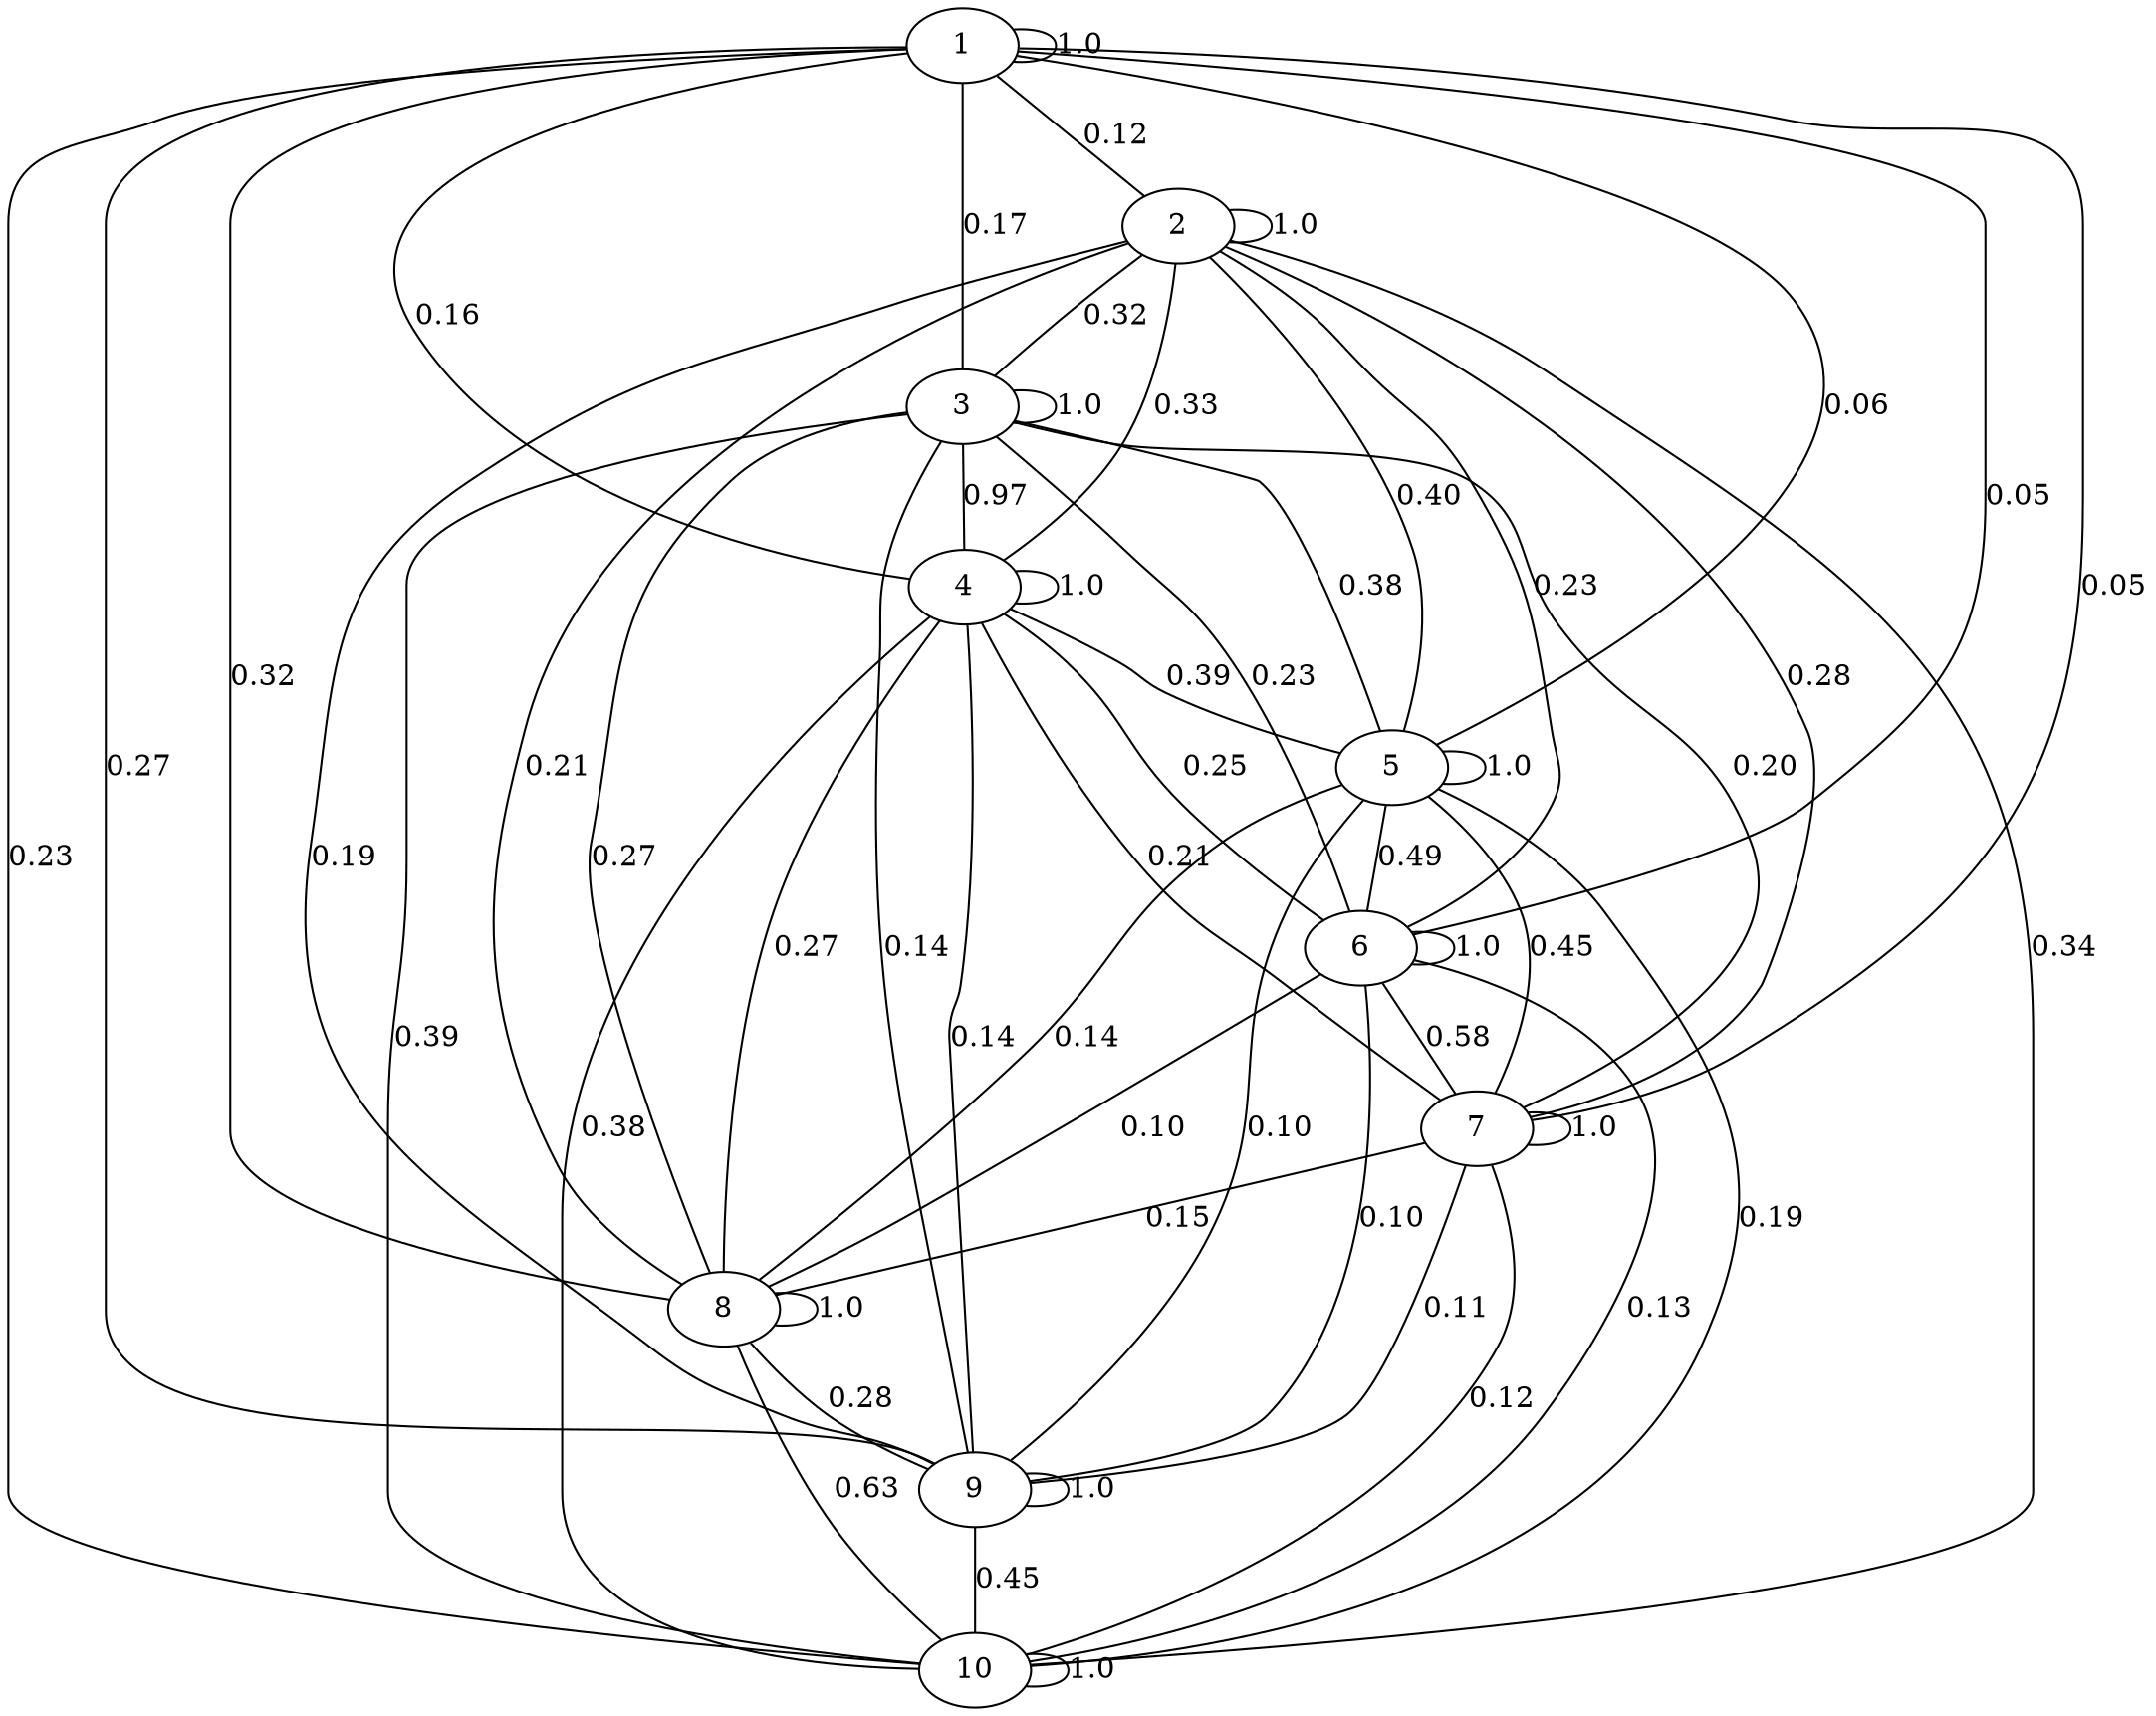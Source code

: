 graph G {
                           1 -- 1 [ label = "1.0" ];
	1 -- 2 [ label = "0.12" ];
	1 -- 3 [ label = "0.17" ];
	1 -- 4 [ label = "0.16" ];
	1 -- 5 [ label = "0.06" ];
	1 -- 6 [ label = "0.05" ];
	1 -- 7 [ label = "0.05" ];
	1 -- 8 [ label = "0.32" ];
	1 -- 9 [ label = "0.27" ];
	1 -- 10 [ label = "0.23" ];
	2 -- 2 [ label = "1.0" ];
	2 -- 3 [ label = "0.32" ];
	2 -- 4 [ label = "0.33" ];
	2 -- 5 [ label = "0.40" ];
	2 -- 6 [ label = "0.23" ];
	2 -- 7 [ label = "0.28" ];
	2 -- 8 [ label = "0.21"];
	2 -- 9 [ label = "0.19" ];
	2 -- 10 [ label = "0.34" ];
	3 -- 3 [ label = "1.0" ];
	3 -- 4 [ label = "0.97" ];
	3 -- 5 [ label = "0.38" ];
	3 -- 6 [ label = "0.23" ];
	3 -- 7 [ label = "0.20" ];
	3 -- 8 [ label = "0.27" ];
	3 -- 9 [ label = "0.14" ];
	3 -- 10 [ label = "0.39" ];
	4 -- 4 [ label = "1.0" ];
	4 -- 5 [ label = "0.39" ];
	4 -- 6 [ label = "0.25" ];
	4 -- 7 [ label = "0.21" ];
	4 -- 8 [ label = "0.27" ];
	4 -- 9 [ label = "0.14" ];
	4 -- 10 [ label = "0.38" ];
	5 -- 5 [ label = "1.0" ];
	5 -- 6 [ label = "0.49" ];
	5 -- 7 [ label = "0.45" ];
	5 -- 8 [ label = "0.14" ];
	5 -- 9 [ label = "0.10" ];
	5 -- 10 [ label = "0.19" ];
	6 -- 6 [ label = "1.0" ];
	6 -- 7 [ label = "0.58" ];
	6 -- 8 [ label = "0.10" ];
	6 -- 9 [ label = "0.10" ];
	6 -- 10 [ label = "0.13" ];
	7 -- 7 [ label = "1.0" ];
	7 -- 8 [ label = "0.15" ];
	7 -- 9 [ label = "0.11" ];
	7 -- 10 [ label = "0.12" ];
	8 -- 8 [ label = "1.0" ];
	8 -- 9 [ label = "0.28" ];
	8 -- 10 [ label = "0.63" ];
	9 -- 9 [ label = "1.0" ];
	9 -- 10 [ label = "0.45" ];
                          10 -- 10 [ label = "1.0" ];
	
}